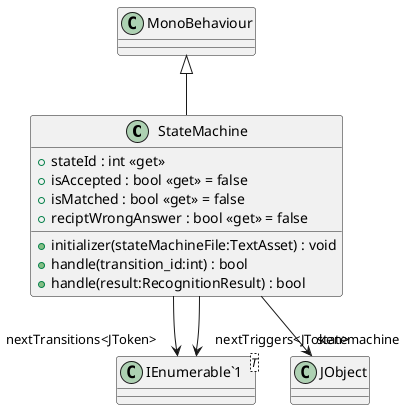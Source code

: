 @startuml
class StateMachine {
    + stateId : int <<get>>
    + isAccepted : bool <<get>> = false
    + isMatched : bool <<get>> = false
    + reciptWrongAnswer : bool <<get>> = false
    + initializer(stateMachineFile:TextAsset) : void
    + handle(transition_id:int) : bool
    + handle(result:RecognitionResult) : bool
}
class "IEnumerable`1"<T> {
}
MonoBehaviour <|-- StateMachine
StateMachine --> "statemachine" JObject
StateMachine --> "nextTransitions<JToken>" "IEnumerable`1"
StateMachine --> "nextTriggers<JToken>" "IEnumerable`1"
@enduml
